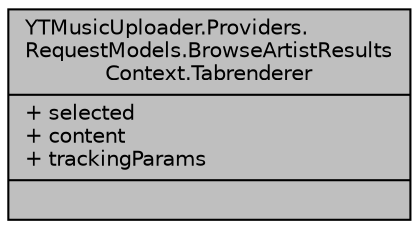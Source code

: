digraph "YTMusicUploader.Providers.RequestModels.BrowseArtistResultsContext.Tabrenderer"
{
 // LATEX_PDF_SIZE
  edge [fontname="Helvetica",fontsize="10",labelfontname="Helvetica",labelfontsize="10"];
  node [fontname="Helvetica",fontsize="10",shape=record];
  Node1 [label="{YTMusicUploader.Providers.\lRequestModels.BrowseArtistResults\lContext.Tabrenderer\n|+ selected\l+ content\l+ trackingParams\l|}",height=0.2,width=0.4,color="black", fillcolor="grey75", style="filled", fontcolor="black",tooltip=" "];
}
